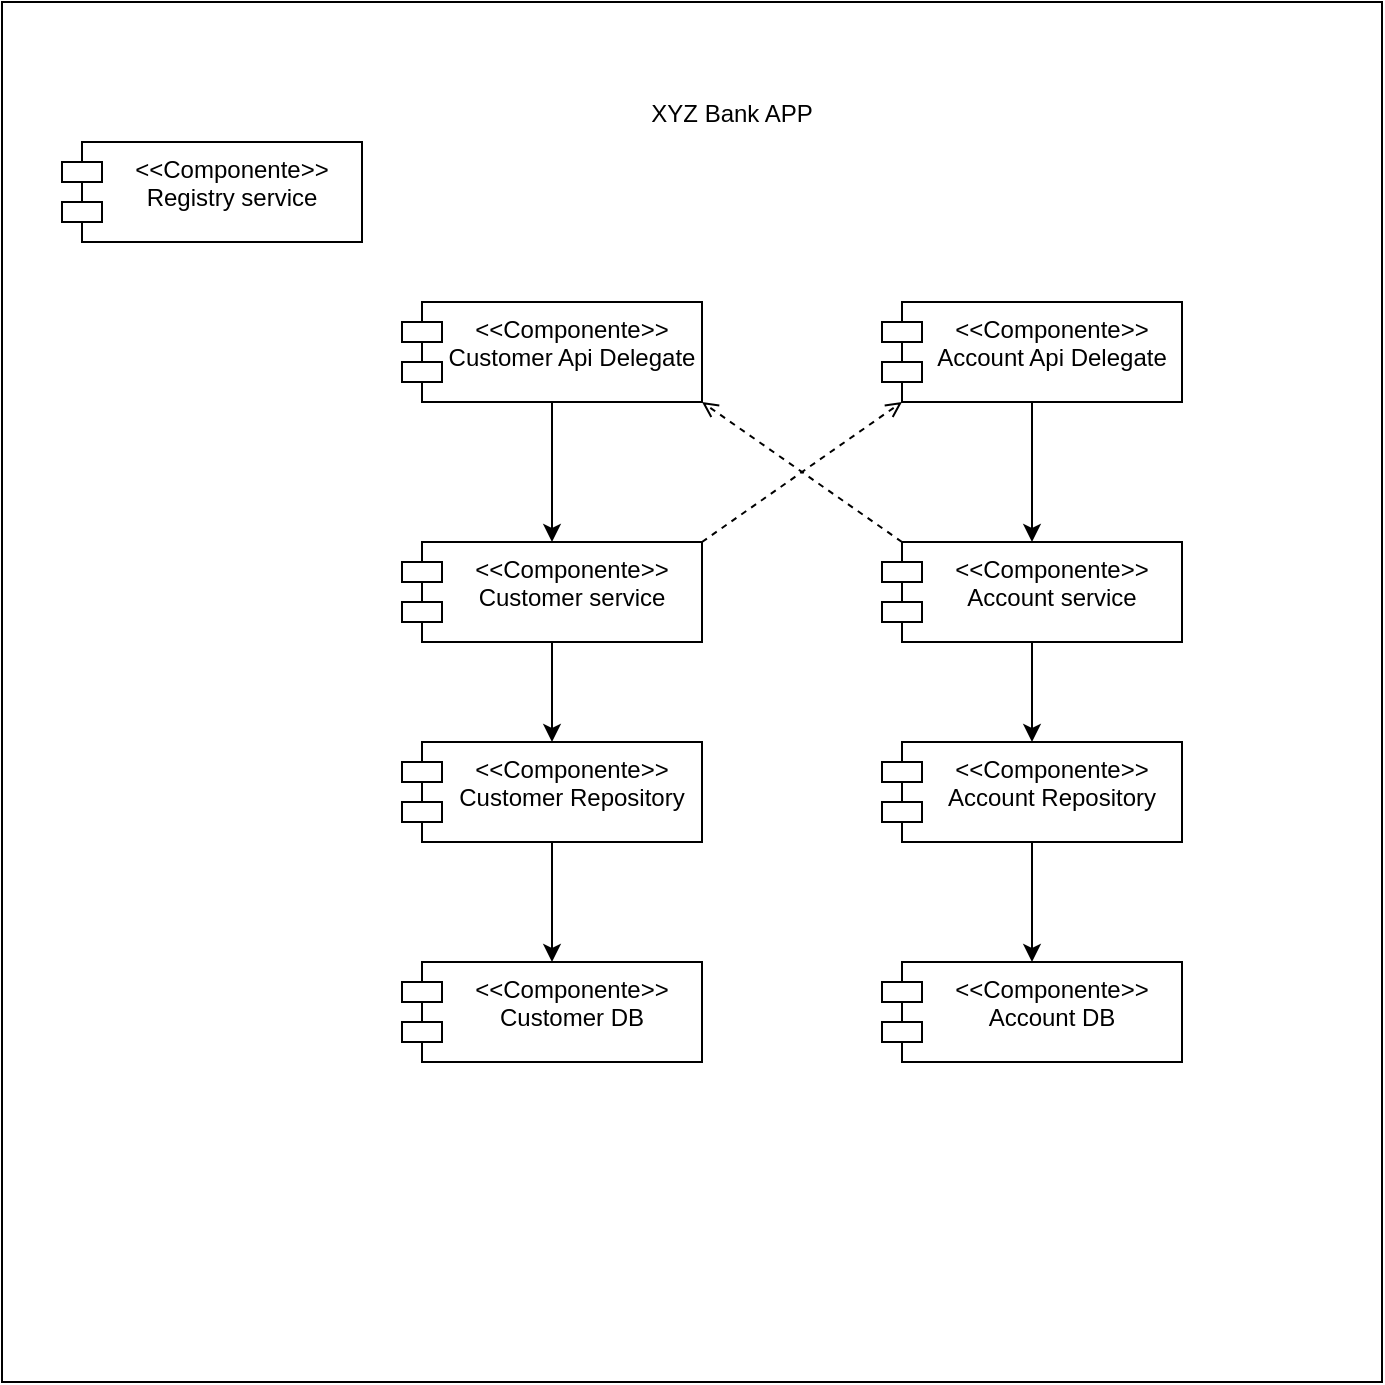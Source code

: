 <mxfile version="24.7.17">
  <diagram name="Página-1" id="0J31HUw4b1Aw7_ZfSLET">
    <mxGraphModel dx="1761" dy="611" grid="1" gridSize="10" guides="1" tooltips="1" connect="1" arrows="1" fold="1" page="1" pageScale="1" pageWidth="827" pageHeight="1169" math="0" shadow="0">
      <root>
        <mxCell id="0" />
        <mxCell id="1" parent="0" />
        <mxCell id="H-IKJ9r2OaExqdgkERQc-39" value="" style="whiteSpace=wrap;html=1;aspect=fixed;" vertex="1" parent="1">
          <mxGeometry x="-40" y="30" width="690" height="690" as="geometry" />
        </mxCell>
        <mxCell id="H-IKJ9r2OaExqdgkERQc-10" value="&amp;lt;&amp;lt;Componente&amp;gt;&amp;gt;&lt;div&gt;Registry service&lt;/div&gt;" style="shape=module;align=left;spacingLeft=20;align=center;verticalAlign=top;whiteSpace=wrap;html=1;" vertex="1" parent="1">
          <mxGeometry x="-10" y="100" width="150" height="50" as="geometry" />
        </mxCell>
        <mxCell id="H-IKJ9r2OaExqdgkERQc-27" style="edgeStyle=orthogonalEdgeStyle;rounded=0;orthogonalLoop=1;jettySize=auto;html=1;exitX=0.5;exitY=1;exitDx=0;exitDy=0;entryX=0.5;entryY=0;entryDx=0;entryDy=0;" edge="1" parent="1" source="H-IKJ9r2OaExqdgkERQc-17" target="H-IKJ9r2OaExqdgkERQc-21">
          <mxGeometry relative="1" as="geometry" />
        </mxCell>
        <mxCell id="H-IKJ9r2OaExqdgkERQc-17" value="&amp;lt;&amp;lt;Componente&amp;gt;&amp;gt;&lt;div&gt;Account Repository&lt;/div&gt;" style="shape=module;align=left;spacingLeft=20;align=center;verticalAlign=top;whiteSpace=wrap;html=1;" vertex="1" parent="1">
          <mxGeometry x="400" y="400" width="150" height="50" as="geometry" />
        </mxCell>
        <mxCell id="H-IKJ9r2OaExqdgkERQc-26" style="edgeStyle=orthogonalEdgeStyle;rounded=0;orthogonalLoop=1;jettySize=auto;html=1;exitX=0.5;exitY=1;exitDx=0;exitDy=0;entryX=0.5;entryY=0;entryDx=0;entryDy=0;" edge="1" parent="1" source="H-IKJ9r2OaExqdgkERQc-19" target="H-IKJ9r2OaExqdgkERQc-17">
          <mxGeometry relative="1" as="geometry" />
        </mxCell>
        <mxCell id="H-IKJ9r2OaExqdgkERQc-47" style="rounded=0;orthogonalLoop=1;jettySize=auto;html=1;exitX=0;exitY=0;exitDx=10;exitDy=0;exitPerimeter=0;entryX=1;entryY=1;entryDx=0;entryDy=0;dashed=1;endArrow=open;endFill=0;" edge="1" parent="1" source="H-IKJ9r2OaExqdgkERQc-19" target="H-IKJ9r2OaExqdgkERQc-40">
          <mxGeometry relative="1" as="geometry" />
        </mxCell>
        <mxCell id="H-IKJ9r2OaExqdgkERQc-19" value="&amp;lt;&amp;lt;Componente&amp;gt;&amp;gt;&lt;div&gt;Account service&lt;/div&gt;" style="shape=module;align=left;spacingLeft=20;align=center;verticalAlign=top;whiteSpace=wrap;html=1;" vertex="1" parent="1">
          <mxGeometry x="400" y="300" width="150" height="50" as="geometry" />
        </mxCell>
        <mxCell id="H-IKJ9r2OaExqdgkERQc-21" value="&amp;lt;&amp;lt;Componente&amp;gt;&amp;gt;&lt;div&gt;Account DB&lt;/div&gt;" style="shape=module;align=left;spacingLeft=20;align=center;verticalAlign=top;whiteSpace=wrap;html=1;" vertex="1" parent="1">
          <mxGeometry x="400" y="510" width="150" height="50" as="geometry" />
        </mxCell>
        <mxCell id="H-IKJ9r2OaExqdgkERQc-28" style="edgeStyle=orthogonalEdgeStyle;rounded=0;orthogonalLoop=1;jettySize=auto;html=1;exitX=0.5;exitY=1;exitDx=0;exitDy=0;entryX=0.5;entryY=0;entryDx=0;entryDy=0;" edge="1" parent="1" source="H-IKJ9r2OaExqdgkERQc-29" target="H-IKJ9r2OaExqdgkERQc-34">
          <mxGeometry relative="1" as="geometry" />
        </mxCell>
        <mxCell id="H-IKJ9r2OaExqdgkERQc-29" value="&amp;lt;&amp;lt;Componente&amp;gt;&amp;gt;&lt;div&gt;Customer Repository&lt;/div&gt;" style="shape=module;align=left;spacingLeft=20;align=center;verticalAlign=top;whiteSpace=wrap;html=1;" vertex="1" parent="1">
          <mxGeometry x="160" y="400" width="150" height="50" as="geometry" />
        </mxCell>
        <mxCell id="H-IKJ9r2OaExqdgkERQc-30" style="edgeStyle=orthogonalEdgeStyle;rounded=0;orthogonalLoop=1;jettySize=auto;html=1;exitX=0.5;exitY=1;exitDx=0;exitDy=0;entryX=0.5;entryY=0;entryDx=0;entryDy=0;" edge="1" parent="1" source="H-IKJ9r2OaExqdgkERQc-31" target="H-IKJ9r2OaExqdgkERQc-29">
          <mxGeometry relative="1" as="geometry" />
        </mxCell>
        <mxCell id="H-IKJ9r2OaExqdgkERQc-31" value="&amp;lt;&amp;lt;Componente&amp;gt;&amp;gt;&lt;div&gt;Customer service&lt;/div&gt;" style="shape=module;align=left;spacingLeft=20;align=center;verticalAlign=top;whiteSpace=wrap;html=1;" vertex="1" parent="1">
          <mxGeometry x="160" y="300" width="150" height="50" as="geometry" />
        </mxCell>
        <mxCell id="H-IKJ9r2OaExqdgkERQc-34" value="&amp;lt;&amp;lt;Componente&amp;gt;&amp;gt;&lt;div&gt;Customer DB&lt;/div&gt;" style="shape=module;align=left;spacingLeft=20;align=center;verticalAlign=top;whiteSpace=wrap;html=1;" vertex="1" parent="1">
          <mxGeometry x="160" y="510" width="150" height="50" as="geometry" />
        </mxCell>
        <mxCell id="H-IKJ9r2OaExqdgkERQc-43" style="edgeStyle=orthogonalEdgeStyle;rounded=0;orthogonalLoop=1;jettySize=auto;html=1;exitX=0.5;exitY=1;exitDx=0;exitDy=0;entryX=0.5;entryY=0;entryDx=0;entryDy=0;" edge="1" parent="1" source="H-IKJ9r2OaExqdgkERQc-40" target="H-IKJ9r2OaExqdgkERQc-31">
          <mxGeometry relative="1" as="geometry" />
        </mxCell>
        <mxCell id="H-IKJ9r2OaExqdgkERQc-40" value="&amp;lt;&amp;lt;Componente&amp;gt;&amp;gt;&lt;div&gt;Customer Api Delegate&lt;/div&gt;" style="shape=module;align=left;spacingLeft=20;align=center;verticalAlign=top;whiteSpace=wrap;html=1;" vertex="1" parent="1">
          <mxGeometry x="160" y="180" width="150" height="50" as="geometry" />
        </mxCell>
        <mxCell id="H-IKJ9r2OaExqdgkERQc-46" style="edgeStyle=orthogonalEdgeStyle;rounded=0;orthogonalLoop=1;jettySize=auto;html=1;exitX=0.5;exitY=1;exitDx=0;exitDy=0;entryX=0.5;entryY=0;entryDx=0;entryDy=0;" edge="1" parent="1" source="H-IKJ9r2OaExqdgkERQc-44" target="H-IKJ9r2OaExqdgkERQc-19">
          <mxGeometry relative="1" as="geometry" />
        </mxCell>
        <mxCell id="H-IKJ9r2OaExqdgkERQc-44" value="&amp;lt;&amp;lt;Componente&amp;gt;&amp;gt;&lt;div&gt;Account Api Delegate&lt;/div&gt;" style="shape=module;align=left;spacingLeft=20;align=center;verticalAlign=top;whiteSpace=wrap;html=1;" vertex="1" parent="1">
          <mxGeometry x="400" y="180" width="150" height="50" as="geometry" />
        </mxCell>
        <mxCell id="H-IKJ9r2OaExqdgkERQc-48" style="rounded=0;orthogonalLoop=1;jettySize=auto;html=1;exitX=1;exitY=0;exitDx=0;exitDy=0;entryX=0;entryY=1;entryDx=10;entryDy=0;entryPerimeter=0;endArrow=open;endFill=0;dashed=1;" edge="1" parent="1" source="H-IKJ9r2OaExqdgkERQc-31" target="H-IKJ9r2OaExqdgkERQc-44">
          <mxGeometry relative="1" as="geometry" />
        </mxCell>
        <mxCell id="H-IKJ9r2OaExqdgkERQc-49" value="XYZ Bank APP" style="text;html=1;align=center;verticalAlign=middle;whiteSpace=wrap;rounded=0;" vertex="1" parent="1">
          <mxGeometry x="260" y="71" width="130" height="30" as="geometry" />
        </mxCell>
      </root>
    </mxGraphModel>
  </diagram>
</mxfile>
